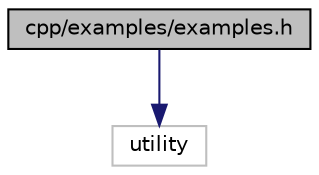 digraph "cpp/examples/examples.h"
{
 // LATEX_PDF_SIZE
  bgcolor="transparent";
  edge [fontname="Helvetica",fontsize="10",labelfontname="Helvetica",labelfontsize="10"];
  node [fontname="Helvetica",fontsize="10",shape=record];
  Node1 [label="cpp/examples/examples.h",height=0.2,width=0.4,color="black", fillcolor="grey75", style="filled", fontcolor="black",tooltip="Header file including helper utility functions unrelated to HDTree and just helpful for command line ..."];
  Node1 -> Node2 [color="midnightblue",fontsize="10",style="solid",fontname="Helvetica"];
  Node2 [label="utility",height=0.2,width=0.4,color="grey75",tooltip=" "];
}
